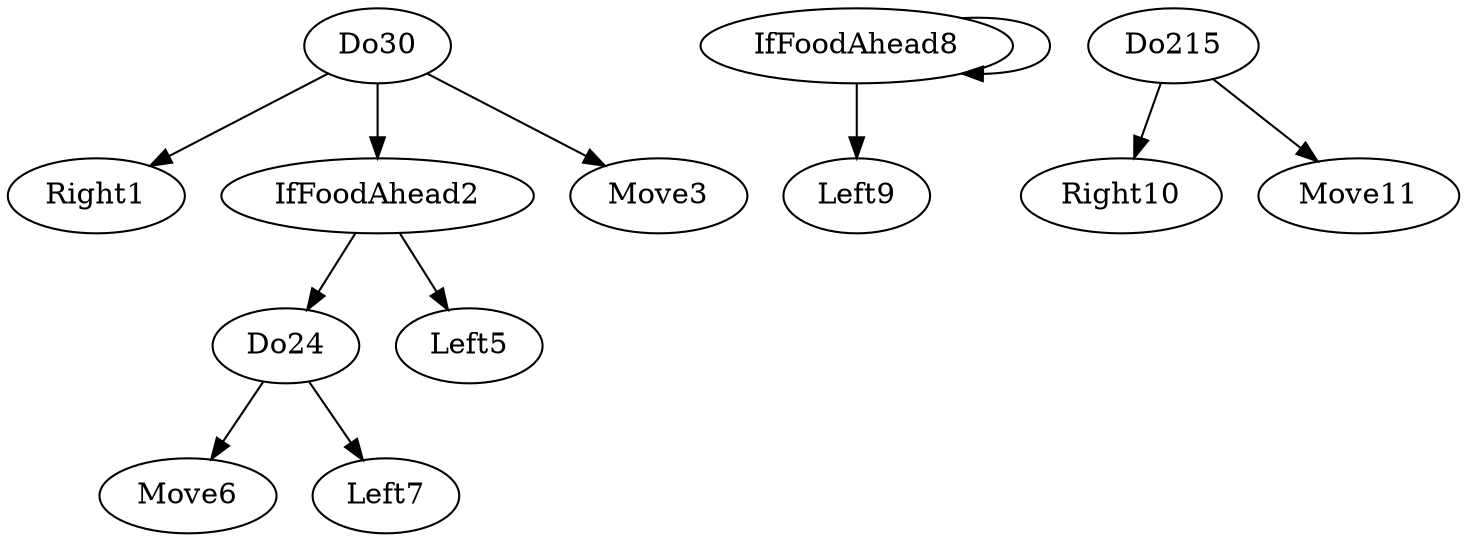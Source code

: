 digraph T {
	Do30 -> Right1;
	Do30 -> IfFoodAhead2;
	Do30 -> Move3;
	IfFoodAhead2 -> Do24;
	IfFoodAhead2 -> Left5;
	Do24 -> Move6;
	Do24 -> Left7;
	IfFoodAhead8 -> IfFoodAhead8;
	IfFoodAhead8 -> Left9;
	Do215 -> Right10;
	Do215 -> Move11;
}
